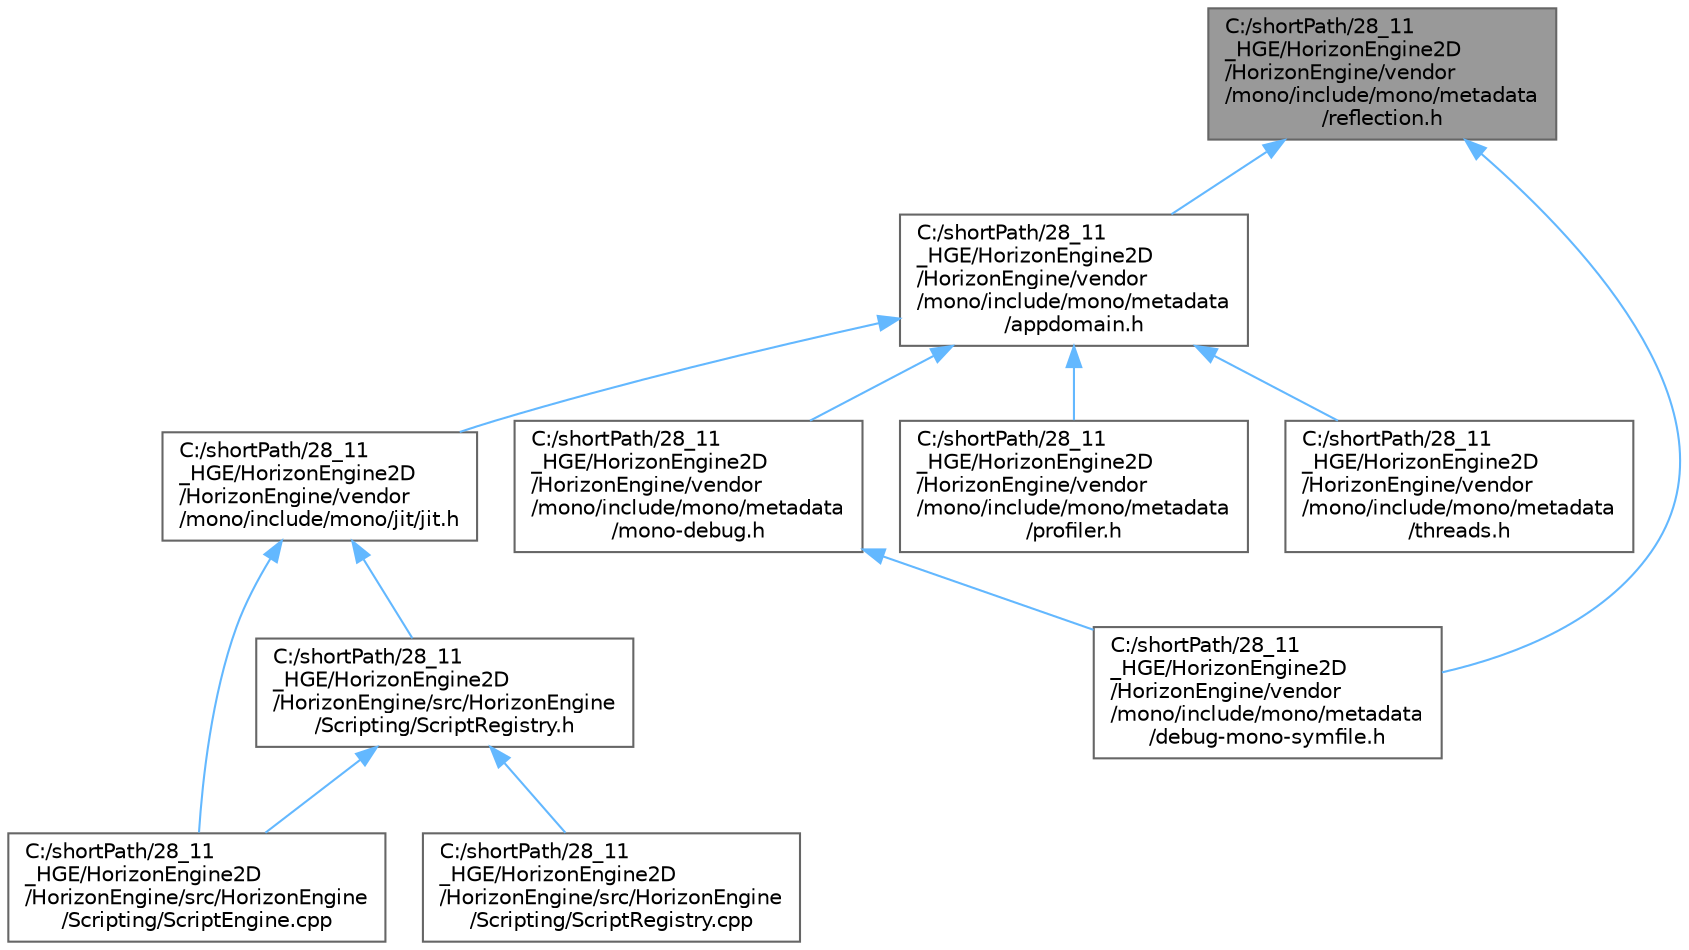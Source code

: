 digraph "C:/shortPath/28_11_HGE/HorizonEngine2D/HorizonEngine/vendor/mono/include/mono/metadata/reflection.h"
{
 // LATEX_PDF_SIZE
  bgcolor="transparent";
  edge [fontname=Helvetica,fontsize=10,labelfontname=Helvetica,labelfontsize=10];
  node [fontname=Helvetica,fontsize=10,shape=box,height=0.2,width=0.4];
  Node1 [label="C:/shortPath/28_11\l_HGE/HorizonEngine2D\l/HorizonEngine/vendor\l/mono/include/mono/metadata\l/reflection.h",height=0.2,width=0.4,color="gray40", fillcolor="grey60", style="filled", fontcolor="black",tooltip=" "];
  Node1 -> Node2 [dir="back",color="steelblue1",style="solid"];
  Node2 [label="C:/shortPath/28_11\l_HGE/HorizonEngine2D\l/HorizonEngine/vendor\l/mono/include/mono/metadata\l/appdomain.h",height=0.2,width=0.4,color="grey40", fillcolor="white", style="filled",URL="$appdomain_8h.html",tooltip=" "];
  Node2 -> Node3 [dir="back",color="steelblue1",style="solid"];
  Node3 [label="C:/shortPath/28_11\l_HGE/HorizonEngine2D\l/HorizonEngine/vendor\l/mono/include/mono/jit/jit.h",height=0.2,width=0.4,color="grey40", fillcolor="white", style="filled",URL="$jit_8h.html",tooltip=" "];
  Node3 -> Node4 [dir="back",color="steelblue1",style="solid"];
  Node4 [label="C:/shortPath/28_11\l_HGE/HorizonEngine2D\l/HorizonEngine/src/HorizonEngine\l/Scripting/ScriptEngine.cpp",height=0.2,width=0.4,color="grey40", fillcolor="white", style="filled",URL="$_script_engine_8cpp.html",tooltip=" "];
  Node3 -> Node5 [dir="back",color="steelblue1",style="solid"];
  Node5 [label="C:/shortPath/28_11\l_HGE/HorizonEngine2D\l/HorizonEngine/src/HorizonEngine\l/Scripting/ScriptRegistry.h",height=0.2,width=0.4,color="grey40", fillcolor="white", style="filled",URL="$_script_registry_8h.html",tooltip=" "];
  Node5 -> Node4 [dir="back",color="steelblue1",style="solid"];
  Node5 -> Node6 [dir="back",color="steelblue1",style="solid"];
  Node6 [label="C:/shortPath/28_11\l_HGE/HorizonEngine2D\l/HorizonEngine/src/HorizonEngine\l/Scripting/ScriptRegistry.cpp",height=0.2,width=0.4,color="grey40", fillcolor="white", style="filled",URL="$_script_registry_8cpp.html",tooltip=" "];
  Node2 -> Node7 [dir="back",color="steelblue1",style="solid"];
  Node7 [label="C:/shortPath/28_11\l_HGE/HorizonEngine2D\l/HorizonEngine/vendor\l/mono/include/mono/metadata\l/mono-debug.h",height=0.2,width=0.4,color="grey40", fillcolor="white", style="filled",URL="$mono-debug_8h.html",tooltip=" "];
  Node7 -> Node8 [dir="back",color="steelblue1",style="solid"];
  Node8 [label="C:/shortPath/28_11\l_HGE/HorizonEngine2D\l/HorizonEngine/vendor\l/mono/include/mono/metadata\l/debug-mono-symfile.h",height=0.2,width=0.4,color="grey40", fillcolor="white", style="filled",URL="$debug-mono-symfile_8h.html",tooltip=" "];
  Node2 -> Node9 [dir="back",color="steelblue1",style="solid"];
  Node9 [label="C:/shortPath/28_11\l_HGE/HorizonEngine2D\l/HorizonEngine/vendor\l/mono/include/mono/metadata\l/profiler.h",height=0.2,width=0.4,color="grey40", fillcolor="white", style="filled",URL="$profiler_8h.html",tooltip=" "];
  Node2 -> Node10 [dir="back",color="steelblue1",style="solid"];
  Node10 [label="C:/shortPath/28_11\l_HGE/HorizonEngine2D\l/HorizonEngine/vendor\l/mono/include/mono/metadata\l/threads.h",height=0.2,width=0.4,color="grey40", fillcolor="white", style="filled",URL="$threads_8h.html",tooltip=" "];
  Node1 -> Node8 [dir="back",color="steelblue1",style="solid"];
}
